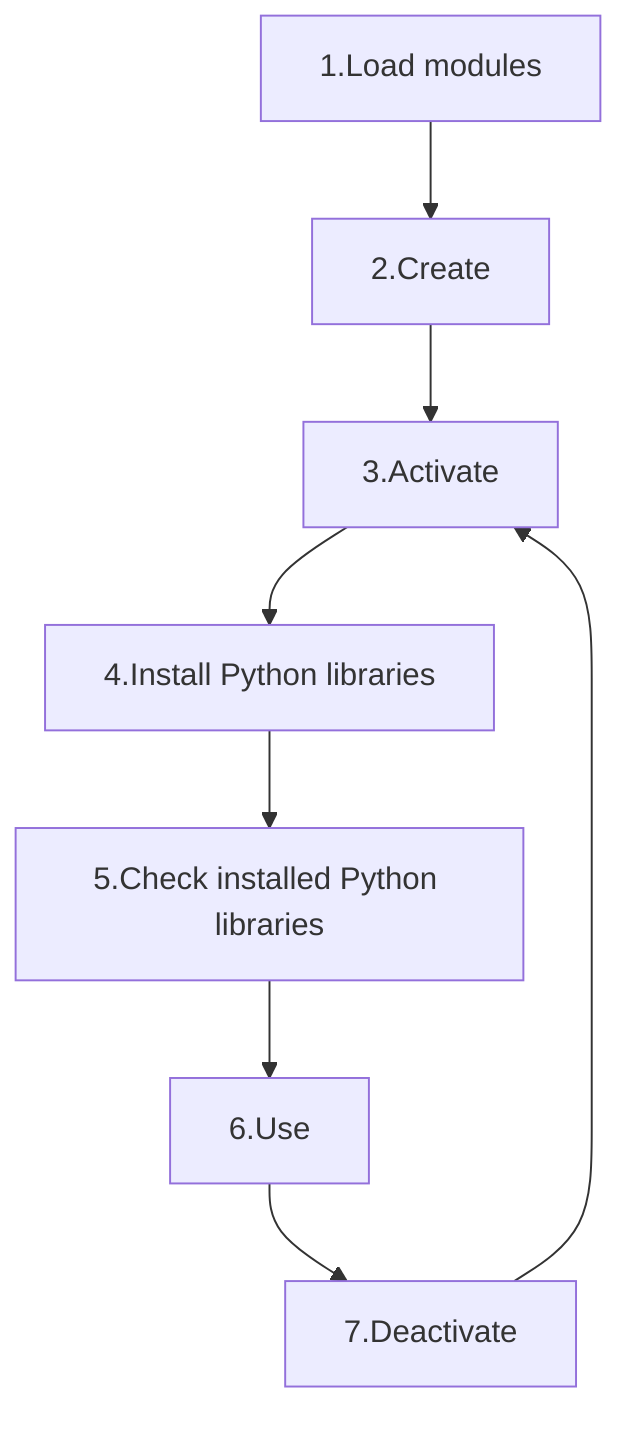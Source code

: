 flowchart TD
  load_modules[1.Load modules]
  create[2.Create]
  activate[3.Activate]
  install_libraries[4.Install Python libraries]
  check[5.Check installed Python libraries]
  use[6.Use]
  deactivate[7.Deactivate]

  load_modules --> create
  create --> activate
  activate --> install_libraries
  install_libraries --> check
  check --> use
  use --> deactivate
  deactivate --> activate